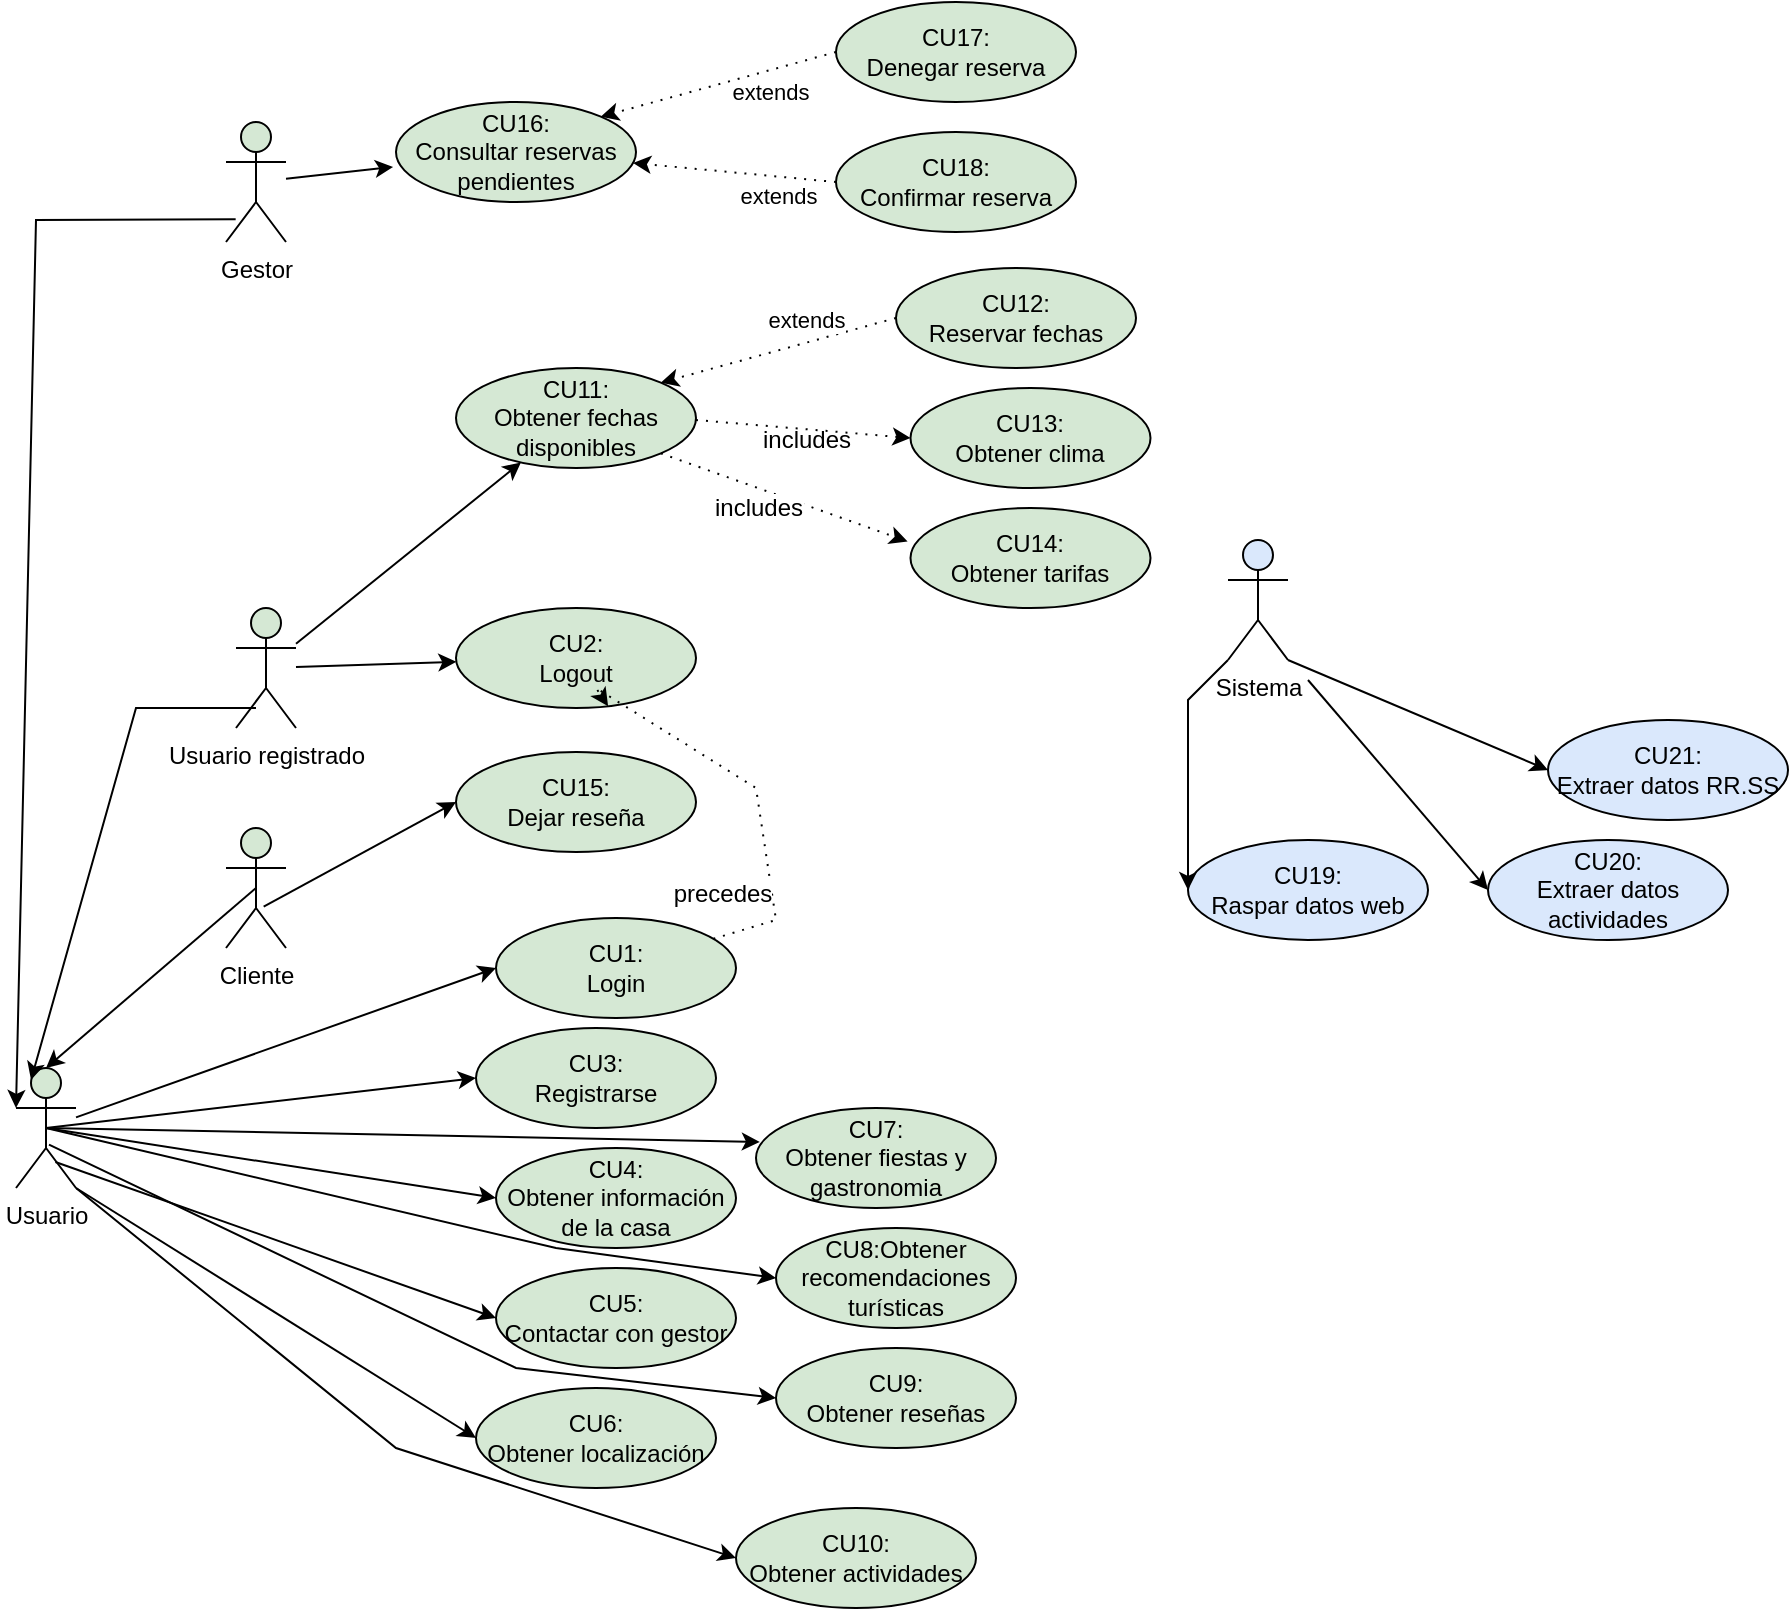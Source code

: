 <mxfile version="24.7.8">
  <diagram id="XOnag8xoFiaOOmy9v_93" name="Page-1">
    <mxGraphModel dx="1397" dy="817" grid="1" gridSize="10" guides="1" tooltips="1" connect="1" arrows="1" fold="1" page="1" pageScale="1" pageWidth="2336" pageHeight="1654" math="0" shadow="0">
      <root>
        <mxCell id="_vKOgibNYJb6RkX7hGH7-0" />
        <mxCell id="_vKOgibNYJb6RkX7hGH7-1" parent="_vKOgibNYJb6RkX7hGH7-0" />
        <mxCell id="_vKOgibNYJb6RkX7hGH7-7" value="Usuario registrado" style="shape=umlActor;verticalLabelPosition=bottom;verticalAlign=top;html=1;fontFamily=Helvetica;fontSize=12;align=center;strokeColor=#000000;strokeWidth=1;fillColor=#d5e8d4;" parent="_vKOgibNYJb6RkX7hGH7-1" vertex="1">
          <mxGeometry x="810" y="730" width="30" height="60" as="geometry" />
        </mxCell>
        <mxCell id="_vKOgibNYJb6RkX7hGH7-8" value="&lt;font color=&quot;#000000&quot;&gt;CU2:&lt;/font&gt;&lt;div&gt;&lt;font color=&quot;#000000&quot;&gt;Logout&lt;/font&gt;&lt;/div&gt;" style="ellipse;whiteSpace=wrap;html=1;rounded=1;strokeWidth=1;fontSize=12;fillColor=#d5e8d4;strokeColor=#000000;" parent="_vKOgibNYJb6RkX7hGH7-1" vertex="1">
          <mxGeometry x="920" y="730" width="120" height="50" as="geometry" />
        </mxCell>
        <mxCell id="_vKOgibNYJb6RkX7hGH7-25" value="&lt;font color=&quot;#000000&quot;&gt;CU12:&lt;/font&gt;&lt;div&gt;&lt;font color=&quot;#000000&quot;&gt;Reservar fechas&lt;/font&gt;&lt;/div&gt;" style="ellipse;whiteSpace=wrap;html=1;rounded=1;strokeWidth=1;fontSize=12;fillColor=#d5e8d4;strokeColor=#000000;" parent="_vKOgibNYJb6RkX7hGH7-1" vertex="1">
          <mxGeometry x="1140" y="560" width="120" height="50" as="geometry" />
        </mxCell>
        <mxCell id="_vKOgibNYJb6RkX7hGH7-36" style="edgeStyle=none;rounded=0;orthogonalLoop=1;jettySize=auto;html=1;exitX=0;exitY=1;exitDx=0;exitDy=-15;exitPerimeter=0;dashed=1;dashPattern=1 4;fontSize=12;fontColor=#000000;strokeColor=#000000;" parent="_vKOgibNYJb6RkX7hGH7-1" edge="1">
          <mxGeometry relative="1" as="geometry">
            <mxPoint x="1436" y="681" as="sourcePoint" />
            <mxPoint x="1436" y="681" as="targetPoint" />
          </mxGeometry>
        </mxCell>
        <mxCell id="_vKOgibNYJb6RkX7hGH7-37" value="&lt;font color=&quot;#000000&quot;&gt;Sistema&lt;/font&gt;&lt;div&gt;&lt;br&gt;&lt;/div&gt;" style="shape=umlActor;verticalLabelPosition=bottom;verticalAlign=top;html=1;outlineConnect=0;rounded=1;strokeWidth=1;fillColor=#dae8fc;strokeColor=#000000;" parent="_vKOgibNYJb6RkX7hGH7-1" vertex="1">
          <mxGeometry x="1306" y="696" width="30" height="60" as="geometry" />
        </mxCell>
        <mxCell id="_vKOgibNYJb6RkX7hGH7-40" value="&lt;span style=&quot;color: rgb(0, 0, 0);&quot;&gt;CU11:&lt;/span&gt;&lt;div&gt;&lt;span style=&quot;color: rgb(0, 0, 0);&quot;&gt;Obtener fechas disponibles&lt;/span&gt;&lt;/div&gt;" style="ellipse;whiteSpace=wrap;html=1;rounded=1;strokeWidth=1;fontSize=12;fillColor=#d5e8d4;strokeColor=#000000;" parent="_vKOgibNYJb6RkX7hGH7-1" vertex="1">
          <mxGeometry x="920" y="610" width="120" height="50" as="geometry" />
        </mxCell>
        <mxCell id="_vKOgibNYJb6RkX7hGH7-115" style="edgeStyle=none;rounded=0;jumpStyle=arc;orthogonalLoop=1;jettySize=auto;html=1;dashed=1;dashPattern=1 4;startArrow=none;startFill=0;endArrow=classic;endFill=1;fontSize=12;fontColor=#000000;strokeColor=#000000;" parent="_vKOgibNYJb6RkX7hGH7-1" source="_vKOgibNYJb6RkX7hGH7-41" target="_vKOgibNYJb6RkX7hGH7-8" edge="1">
          <mxGeometry relative="1" as="geometry">
            <Array as="points">
              <mxPoint x="1080" y="886" />
              <mxPoint x="1070" y="820" />
              <mxPoint x="990" y="770" />
            </Array>
          </mxGeometry>
        </mxCell>
        <mxCell id="_vKOgibNYJb6RkX7hGH7-116" value="&lt;font color=&quot;#000000&quot;&gt;precedes&lt;/font&gt;" style="edgeLabel;html=1;align=center;verticalAlign=middle;resizable=0;points=[];fontSize=12;strokeColor=#000000;" parent="_vKOgibNYJb6RkX7hGH7-115" vertex="1" connectable="0">
          <mxGeometry x="-0.643" y="-1" relative="1" as="geometry">
            <mxPoint x="-28" y="-9" as="offset" />
          </mxGeometry>
        </mxCell>
        <mxCell id="_vKOgibNYJb6RkX7hGH7-41" value="&lt;font color=&quot;#000000&quot;&gt;CU1:&lt;/font&gt;&lt;div&gt;&lt;font color=&quot;#000000&quot;&gt;Login&lt;/font&gt;&lt;/div&gt;" style="ellipse;whiteSpace=wrap;html=1;rounded=1;strokeWidth=1;fontSize=12;fillColor=#d5e8d4;strokeColor=#000000;" parent="_vKOgibNYJb6RkX7hGH7-1" vertex="1">
          <mxGeometry x="940" y="885" width="120" height="50" as="geometry" />
        </mxCell>
        <mxCell id="_vKOgibNYJb6RkX7hGH7-24" style="edgeStyle=none;rounded=0;orthogonalLoop=1;jettySize=auto;html=1;fontSize=12;fontColor=#000000;strokeColor=#000000;" parent="_vKOgibNYJb6RkX7hGH7-1" source="_vKOgibNYJb6RkX7hGH7-7" target="_vKOgibNYJb6RkX7hGH7-8" edge="1">
          <mxGeometry relative="1" as="geometry" />
        </mxCell>
        <mxCell id="_vKOgibNYJb6RkX7hGH7-47" style="edgeStyle=none;rounded=0;orthogonalLoop=1;jettySize=auto;html=1;fontSize=12;fontColor=#000000;strokeColor=#000000;" parent="_vKOgibNYJb6RkX7hGH7-1" source="_vKOgibNYJb6RkX7hGH7-7" target="_vKOgibNYJb6RkX7hGH7-40" edge="1">
          <mxGeometry relative="1" as="geometry" />
        </mxCell>
        <mxCell id="TgJ1OVLbd7r7_8nmqH_q-0" value="&lt;font color=&quot;#000000&quot;&gt;Cliente&lt;/font&gt;" style="shape=umlActor;verticalLabelPosition=bottom;verticalAlign=top;html=1;fontFamily=Helvetica;fontSize=12;align=center;strokeColor=#000000;strokeWidth=1;fillColor=#d5e8d4;" parent="_vKOgibNYJb6RkX7hGH7-1" vertex="1">
          <mxGeometry x="805" y="840" width="30" height="60" as="geometry" />
        </mxCell>
        <mxCell id="TgJ1OVLbd7r7_8nmqH_q-3" value="&lt;font color=&quot;#000000&quot;&gt;Usuario&lt;/font&gt;" style="shape=umlActor;verticalLabelPosition=bottom;verticalAlign=top;html=1;fontFamily=Helvetica;fontSize=12;align=center;strokeColor=#000000;strokeWidth=1;fillColor=#d5e8d4;" parent="_vKOgibNYJb6RkX7hGH7-1" vertex="1">
          <mxGeometry x="700" y="960" width="30" height="60" as="geometry" />
        </mxCell>
        <mxCell id="TgJ1OVLbd7r7_8nmqH_q-4" value="&lt;font color=&quot;#000000&quot;&gt;Gestor&lt;/font&gt;" style="shape=umlActor;verticalLabelPosition=bottom;verticalAlign=top;html=1;fontFamily=Helvetica;fontSize=12;align=center;strokeColor=#000000;strokeWidth=1;fillColor=#d5e8d4;" parent="_vKOgibNYJb6RkX7hGH7-1" vertex="1">
          <mxGeometry x="805" y="487" width="30" height="60" as="geometry" />
        </mxCell>
        <mxCell id="TgJ1OVLbd7r7_8nmqH_q-8" value="&lt;font color=&quot;#000000&quot;&gt;CU13:&lt;/font&gt;&lt;div&gt;&lt;font color=&quot;#000000&quot;&gt;Obtener clima&lt;/font&gt;&lt;/div&gt;" style="ellipse;whiteSpace=wrap;html=1;rounded=1;strokeWidth=1;fontSize=12;fillColor=#d5e8d4;strokeColor=#000000;" parent="_vKOgibNYJb6RkX7hGH7-1" vertex="1">
          <mxGeometry x="1147.25" y="620" width="120" height="50" as="geometry" />
        </mxCell>
        <mxCell id="TgJ1OVLbd7r7_8nmqH_q-10" style="edgeStyle=none;rounded=0;jumpStyle=arc;orthogonalLoop=1;jettySize=auto;html=1;dashed=1;dashPattern=1 4;fontSize=12;fontColor=#000000;strokeColor=#000000;exitX=1;exitY=1;exitDx=0;exitDy=0;entryX=-0.012;entryY=0.335;entryDx=0;entryDy=0;entryPerimeter=0;" parent="_vKOgibNYJb6RkX7hGH7-1" source="_vKOgibNYJb6RkX7hGH7-40" target="TgJ1OVLbd7r7_8nmqH_q-47" edge="1">
          <mxGeometry relative="1" as="geometry">
            <mxPoint x="1299.909" y="818.182" as="sourcePoint" />
            <mxPoint x="1391.909" y="800.182" as="targetPoint" />
          </mxGeometry>
        </mxCell>
        <mxCell id="TgJ1OVLbd7r7_8nmqH_q-11" value="&lt;font color=&quot;#000000&quot;&gt;includes&lt;/font&gt;" style="edgeLabel;html=1;align=center;verticalAlign=middle;resizable=0;points=[];fontSize=12;strokeColor=#000000;" parent="TgJ1OVLbd7r7_8nmqH_q-10" vertex="1" connectable="0">
          <mxGeometry x="-0.465" y="2" relative="1" as="geometry">
            <mxPoint x="15" y="17" as="offset" />
          </mxGeometry>
        </mxCell>
        <mxCell id="TgJ1OVLbd7r7_8nmqH_q-16" style="rounded=0;jumpStyle=arc;orthogonalLoop=1;jettySize=auto;html=1;fontSize=12;fontColor=#000000;dashed=1;dashPattern=1 4;strokeColor=#000000;entryX=1;entryY=0;entryDx=0;entryDy=0;exitX=0;exitY=0.5;exitDx=0;exitDy=0;" parent="_vKOgibNYJb6RkX7hGH7-1" source="_vKOgibNYJb6RkX7hGH7-25" target="_vKOgibNYJb6RkX7hGH7-40" edge="1">
          <mxGeometry relative="1" as="geometry">
            <mxPoint x="1395.574" y="829.322" as="sourcePoint" />
            <mxPoint x="1299.574" y="790.322" as="targetPoint" />
          </mxGeometry>
        </mxCell>
        <mxCell id="TgJ1OVLbd7r7_8nmqH_q-17" value="&lt;font color=&quot;#000000&quot;&gt;extends&lt;/font&gt;" style="edgeLabel;html=1;align=center;verticalAlign=middle;resizable=0;points=[];strokeColor=#000000;" parent="TgJ1OVLbd7r7_8nmqH_q-16" vertex="1" connectable="0">
          <mxGeometry x="-0.424" relative="1" as="geometry">
            <mxPoint x="-12" y="-9" as="offset" />
          </mxGeometry>
        </mxCell>
        <mxCell id="TgJ1OVLbd7r7_8nmqH_q-19" value="&lt;font color=&quot;#000000&quot;&gt;CU4:&lt;/font&gt;&lt;div&gt;&lt;font color=&quot;#000000&quot;&gt;Obtener información de la casa&lt;/font&gt;&lt;/div&gt;" style="ellipse;whiteSpace=wrap;html=1;rounded=1;strokeWidth=1;fontSize=12;fillColor=#d5e8d4;strokeColor=#000000;" parent="_vKOgibNYJb6RkX7hGH7-1" vertex="1">
          <mxGeometry x="940" y="1000" width="120" height="50" as="geometry" />
        </mxCell>
        <mxCell id="TgJ1OVLbd7r7_8nmqH_q-20" style="edgeStyle=none;rounded=0;orthogonalLoop=1;jettySize=auto;html=1;fontSize=12;fontColor=#000000;strokeColor=#000000;entryX=0;entryY=0.5;entryDx=0;entryDy=0;" parent="_vKOgibNYJb6RkX7hGH7-1" source="TgJ1OVLbd7r7_8nmqH_q-3" target="_vKOgibNYJb6RkX7hGH7-41" edge="1">
          <mxGeometry relative="1" as="geometry">
            <mxPoint x="850" y="768" as="sourcePoint" />
            <mxPoint x="934" y="754" as="targetPoint" />
          </mxGeometry>
        </mxCell>
        <mxCell id="TgJ1OVLbd7r7_8nmqH_q-21" style="edgeStyle=none;rounded=0;orthogonalLoop=1;jettySize=auto;html=1;fontSize=12;fontColor=#000000;strokeColor=#000000;entryX=0;entryY=0.5;entryDx=0;entryDy=0;exitX=0.5;exitY=0.5;exitDx=0;exitDy=0;exitPerimeter=0;" parent="_vKOgibNYJb6RkX7hGH7-1" source="TgJ1OVLbd7r7_8nmqH_q-3" target="TgJ1OVLbd7r7_8nmqH_q-19" edge="1">
          <mxGeometry relative="1" as="geometry">
            <mxPoint x="850" y="981" as="sourcePoint" />
            <mxPoint x="950" y="920" as="targetPoint" />
          </mxGeometry>
        </mxCell>
        <mxCell id="TgJ1OVLbd7r7_8nmqH_q-22" value="&lt;font color=&quot;#000000&quot;&gt;CU18:&lt;/font&gt;&lt;div&gt;&lt;font color=&quot;#000000&quot;&gt;Confirmar reserva&lt;/font&gt;&lt;/div&gt;" style="ellipse;whiteSpace=wrap;html=1;rounded=1;strokeWidth=1;fontSize=12;fillColor=#d5e8d4;strokeColor=#000000;" parent="_vKOgibNYJb6RkX7hGH7-1" vertex="1">
          <mxGeometry x="1110" y="492" width="120" height="50" as="geometry" />
        </mxCell>
        <mxCell id="TgJ1OVLbd7r7_8nmqH_q-23" value="&lt;font color=&quot;#000000&quot;&gt;CU17:&lt;/font&gt;&lt;div&gt;&lt;font color=&quot;#000000&quot;&gt;Denegar reserva&lt;/font&gt;&lt;/div&gt;" style="ellipse;whiteSpace=wrap;html=1;rounded=1;strokeWidth=1;fontSize=12;fillColor=#d5e8d4;strokeColor=#000000;" parent="_vKOgibNYJb6RkX7hGH7-1" vertex="1">
          <mxGeometry x="1110" y="427" width="120" height="50" as="geometry" />
        </mxCell>
        <mxCell id="TgJ1OVLbd7r7_8nmqH_q-24" value="&lt;font color=&quot;#000000&quot;&gt;CU16:&lt;/font&gt;&lt;div&gt;&lt;font color=&quot;#000000&quot;&gt;Consultar reservas pendientes&lt;/font&gt;&lt;/div&gt;" style="ellipse;whiteSpace=wrap;html=1;rounded=1;strokeWidth=1;fontSize=12;fillColor=#d5e8d4;strokeColor=#000000;" parent="_vKOgibNYJb6RkX7hGH7-1" vertex="1">
          <mxGeometry x="890" y="477" width="120" height="50" as="geometry" />
        </mxCell>
        <mxCell id="TgJ1OVLbd7r7_8nmqH_q-25" style="rounded=0;jumpStyle=arc;orthogonalLoop=1;jettySize=auto;html=1;fontSize=12;fontColor=#000000;dashed=1;dashPattern=1 4;strokeColor=#000000;exitX=0;exitY=0.5;exitDx=0;exitDy=0;" parent="_vKOgibNYJb6RkX7hGH7-1" source="TgJ1OVLbd7r7_8nmqH_q-22" target="TgJ1OVLbd7r7_8nmqH_q-24" edge="1">
          <mxGeometry relative="1" as="geometry">
            <mxPoint x="1088" y="437" as="sourcePoint" />
            <mxPoint x="990" y="459" as="targetPoint" />
          </mxGeometry>
        </mxCell>
        <mxCell id="TgJ1OVLbd7r7_8nmqH_q-26" value="&lt;font color=&quot;#000000&quot;&gt;extends&lt;/font&gt;" style="edgeLabel;html=1;align=center;verticalAlign=middle;resizable=0;points=[];strokeColor=#000000;" parent="TgJ1OVLbd7r7_8nmqH_q-25" vertex="1" connectable="0">
          <mxGeometry x="-0.424" relative="1" as="geometry">
            <mxPoint y="10" as="offset" />
          </mxGeometry>
        </mxCell>
        <mxCell id="TgJ1OVLbd7r7_8nmqH_q-27" style="rounded=0;jumpStyle=arc;orthogonalLoop=1;jettySize=auto;html=1;fontSize=12;fontColor=#000000;dashed=1;dashPattern=1 4;strokeColor=#000000;exitX=0;exitY=0.5;exitDx=0;exitDy=0;entryX=1;entryY=0;entryDx=0;entryDy=0;" parent="_vKOgibNYJb6RkX7hGH7-1" source="TgJ1OVLbd7r7_8nmqH_q-23" target="TgJ1OVLbd7r7_8nmqH_q-24" edge="1">
          <mxGeometry relative="1" as="geometry">
            <mxPoint x="1118" y="482" as="sourcePoint" />
            <mxPoint x="1015" y="502" as="targetPoint" />
          </mxGeometry>
        </mxCell>
        <mxCell id="TgJ1OVLbd7r7_8nmqH_q-28" value="&lt;font color=&quot;#000000&quot;&gt;extends&lt;/font&gt;" style="edgeLabel;html=1;align=center;verticalAlign=middle;resizable=0;points=[];strokeColor=#000000;" parent="TgJ1OVLbd7r7_8nmqH_q-27" vertex="1" connectable="0">
          <mxGeometry x="-0.424" relative="1" as="geometry">
            <mxPoint y="10" as="offset" />
          </mxGeometry>
        </mxCell>
        <mxCell id="TgJ1OVLbd7r7_8nmqH_q-29" style="edgeStyle=none;rounded=0;orthogonalLoop=1;jettySize=auto;html=1;fontSize=12;fontColor=#000000;strokeColor=#000000;entryX=-0.012;entryY=0.649;entryDx=0;entryDy=0;entryPerimeter=0;" parent="_vKOgibNYJb6RkX7hGH7-1" source="TgJ1OVLbd7r7_8nmqH_q-4" target="TgJ1OVLbd7r7_8nmqH_q-24" edge="1">
          <mxGeometry relative="1" as="geometry">
            <mxPoint x="840" y="598" as="sourcePoint" />
            <mxPoint x="952" y="507" as="targetPoint" />
          </mxGeometry>
        </mxCell>
        <mxCell id="TgJ1OVLbd7r7_8nmqH_q-32" value="&lt;font color=&quot;#000000&quot;&gt;CU3:&lt;/font&gt;&lt;div&gt;&lt;font color=&quot;#000000&quot;&gt;Registrarse&lt;/font&gt;&lt;/div&gt;" style="ellipse;whiteSpace=wrap;html=1;rounded=1;strokeWidth=1;fontSize=12;fillColor=#d5e8d4;strokeColor=#000000;" parent="_vKOgibNYJb6RkX7hGH7-1" vertex="1">
          <mxGeometry x="930" y="940" width="120" height="50" as="geometry" />
        </mxCell>
        <mxCell id="TgJ1OVLbd7r7_8nmqH_q-34" style="edgeStyle=none;rounded=0;orthogonalLoop=1;jettySize=auto;html=1;fontSize=12;fontColor=#000000;strokeColor=#000000;entryX=0;entryY=0.5;entryDx=0;entryDy=0;exitX=0.5;exitY=0.5;exitDx=0;exitDy=0;exitPerimeter=0;" parent="_vKOgibNYJb6RkX7hGH7-1" source="TgJ1OVLbd7r7_8nmqH_q-3" target="TgJ1OVLbd7r7_8nmqH_q-32" edge="1">
          <mxGeometry relative="1" as="geometry">
            <mxPoint x="830" y="981" as="sourcePoint" />
            <mxPoint x="950" y="920" as="targetPoint" />
          </mxGeometry>
        </mxCell>
        <mxCell id="TgJ1OVLbd7r7_8nmqH_q-41" value="&lt;font color=&quot;#000000&quot;&gt;CU5:&lt;/font&gt;&lt;div&gt;&lt;font color=&quot;#000000&quot;&gt;Contactar con gestor&lt;/font&gt;&lt;/div&gt;" style="ellipse;whiteSpace=wrap;html=1;rounded=1;strokeWidth=1;fontSize=12;fillColor=#d5e8d4;strokeColor=#000000;" parent="_vKOgibNYJb6RkX7hGH7-1" vertex="1">
          <mxGeometry x="940" y="1060" width="120" height="50" as="geometry" />
        </mxCell>
        <mxCell id="TgJ1OVLbd7r7_8nmqH_q-42" style="edgeStyle=none;rounded=0;orthogonalLoop=1;jettySize=auto;html=1;fontSize=12;fontColor=#000000;strokeColor=#000000;entryX=0;entryY=0.5;entryDx=0;entryDy=0;exitX=0.657;exitY=0.783;exitDx=0;exitDy=0;exitPerimeter=0;" parent="_vKOgibNYJb6RkX7hGH7-1" source="TgJ1OVLbd7r7_8nmqH_q-3" target="TgJ1OVLbd7r7_8nmqH_q-41" edge="1">
          <mxGeometry relative="1" as="geometry">
            <mxPoint x="835" y="990" as="sourcePoint" />
            <mxPoint x="950" y="1035" as="targetPoint" />
          </mxGeometry>
        </mxCell>
        <mxCell id="TgJ1OVLbd7r7_8nmqH_q-43" value="&lt;font color=&quot;#000000&quot;&gt;CU15:&lt;/font&gt;&lt;div&gt;&lt;font color=&quot;#000000&quot;&gt;Dejar reseña&lt;/font&gt;&lt;/div&gt;" style="ellipse;whiteSpace=wrap;html=1;rounded=1;strokeWidth=1;fontSize=12;fillColor=#d5e8d4;strokeColor=#000000;" parent="_vKOgibNYJb6RkX7hGH7-1" vertex="1">
          <mxGeometry x="920" y="802" width="120" height="50" as="geometry" />
        </mxCell>
        <mxCell id="TgJ1OVLbd7r7_8nmqH_q-44" style="edgeStyle=none;rounded=0;orthogonalLoop=1;jettySize=auto;html=1;fontSize=12;fontColor=#000000;strokeColor=#000000;entryX=0;entryY=0.5;entryDx=0;entryDy=0;exitX=0.628;exitY=0.655;exitDx=0;exitDy=0;exitPerimeter=0;" parent="_vKOgibNYJb6RkX7hGH7-1" source="TgJ1OVLbd7r7_8nmqH_q-0" target="TgJ1OVLbd7r7_8nmqH_q-43" edge="1">
          <mxGeometry relative="1" as="geometry">
            <mxPoint x="840" y="890" as="sourcePoint" />
            <mxPoint x="940" y="829" as="targetPoint" />
          </mxGeometry>
        </mxCell>
        <mxCell id="TgJ1OVLbd7r7_8nmqH_q-46" value="&lt;font color=&quot;#000000&quot;&gt;includes&lt;/font&gt;" style="edgeLabel;html=1;align=center;verticalAlign=middle;resizable=0;points=[];fontSize=12;strokeColor=#000000;" parent="_vKOgibNYJb6RkX7hGH7-1" vertex="1" connectable="0">
          <mxGeometry x="1094.27" y="645.701" as="geometry" />
        </mxCell>
        <mxCell id="TgJ1OVLbd7r7_8nmqH_q-47" value="&lt;font color=&quot;#000000&quot;&gt;CU14:&lt;/font&gt;&lt;div&gt;&lt;font color=&quot;#000000&quot;&gt;Obtener tarifas&lt;/font&gt;&lt;/div&gt;" style="ellipse;whiteSpace=wrap;html=1;rounded=1;strokeWidth=1;fontSize=12;fillColor=#d5e8d4;strokeColor=#000000;" parent="_vKOgibNYJb6RkX7hGH7-1" vertex="1">
          <mxGeometry x="1147.25" y="680" width="120" height="50" as="geometry" />
        </mxCell>
        <mxCell id="TgJ1OVLbd7r7_8nmqH_q-48" style="edgeStyle=none;rounded=0;jumpStyle=arc;orthogonalLoop=1;jettySize=auto;html=1;dashed=1;dashPattern=1 4;fontSize=12;fontColor=#000000;strokeColor=#000000;entryX=0;entryY=0.5;entryDx=0;entryDy=0;" parent="_vKOgibNYJb6RkX7hGH7-1" target="TgJ1OVLbd7r7_8nmqH_q-8" edge="1">
          <mxGeometry relative="1" as="geometry">
            <mxPoint x="1040" y="636" as="sourcePoint" />
            <mxPoint x="1157" y="690" as="targetPoint" />
          </mxGeometry>
        </mxCell>
        <mxCell id="TgJ1OVLbd7r7_8nmqH_q-50" value="&lt;font color=&quot;#000000&quot;&gt;CU6:&lt;/font&gt;&lt;div&gt;&lt;font color=&quot;#000000&quot;&gt;Obtener localización&lt;/font&gt;&lt;/div&gt;" style="ellipse;whiteSpace=wrap;html=1;rounded=1;strokeWidth=1;fontSize=12;fillColor=#d5e8d4;strokeColor=#000000;" parent="_vKOgibNYJb6RkX7hGH7-1" vertex="1">
          <mxGeometry x="930" y="1120" width="120" height="50" as="geometry" />
        </mxCell>
        <mxCell id="TgJ1OVLbd7r7_8nmqH_q-51" style="edgeStyle=none;rounded=0;orthogonalLoop=1;jettySize=auto;html=1;fontSize=12;fontColor=#000000;strokeColor=#000000;entryX=0;entryY=0.5;entryDx=0;entryDy=0;exitX=1;exitY=1;exitDx=0;exitDy=0;exitPerimeter=0;" parent="_vKOgibNYJb6RkX7hGH7-1" source="TgJ1OVLbd7r7_8nmqH_q-3" target="TgJ1OVLbd7r7_8nmqH_q-50" edge="1">
          <mxGeometry relative="1" as="geometry">
            <mxPoint x="835" y="1028.5" as="sourcePoint" />
            <mxPoint x="955" y="1066.5" as="targetPoint" />
          </mxGeometry>
        </mxCell>
        <mxCell id="TgJ1OVLbd7r7_8nmqH_q-52" value="&lt;font color=&quot;#000000&quot;&gt;CU7:&lt;/font&gt;&lt;div&gt;&lt;font color=&quot;#000000&quot;&gt;Obtener fiestas y gastronomia&lt;/font&gt;&lt;/div&gt;" style="ellipse;whiteSpace=wrap;html=1;rounded=1;strokeWidth=1;fontSize=12;fillColor=#d5e8d4;strokeColor=#000000;" parent="_vKOgibNYJb6RkX7hGH7-1" vertex="1">
          <mxGeometry x="1070" y="980" width="120" height="50" as="geometry" />
        </mxCell>
        <mxCell id="TgJ1OVLbd7r7_8nmqH_q-53" style="edgeStyle=none;rounded=0;orthogonalLoop=1;jettySize=auto;html=1;fontSize=12;fontColor=#000000;strokeColor=#000000;entryX=0.016;entryY=0.339;entryDx=0;entryDy=0;entryPerimeter=0;exitX=0.5;exitY=0.5;exitDx=0;exitDy=0;exitPerimeter=0;" parent="_vKOgibNYJb6RkX7hGH7-1" source="TgJ1OVLbd7r7_8nmqH_q-3" target="TgJ1OVLbd7r7_8nmqH_q-52" edge="1">
          <mxGeometry relative="1" as="geometry">
            <mxPoint x="830" y="980" as="sourcePoint" />
            <mxPoint x="950" y="1035" as="targetPoint" />
          </mxGeometry>
        </mxCell>
        <mxCell id="TgJ1OVLbd7r7_8nmqH_q-54" style="edgeStyle=none;rounded=0;orthogonalLoop=1;jettySize=auto;html=1;fontSize=12;fontColor=#000000;strokeColor=#000000;entryX=0;entryY=0.5;entryDx=0;entryDy=0;exitX=0.5;exitY=0.5;exitDx=0;exitDy=0;exitPerimeter=0;" parent="_vKOgibNYJb6RkX7hGH7-1" source="TgJ1OVLbd7r7_8nmqH_q-3" target="TgJ1OVLbd7r7_8nmqH_q-55" edge="1">
          <mxGeometry relative="1" as="geometry">
            <mxPoint x="860" y="1020" as="sourcePoint" />
            <mxPoint x="1074.99" y="1074.98" as="targetPoint" />
            <Array as="points">
              <mxPoint x="970" y="1050" />
            </Array>
          </mxGeometry>
        </mxCell>
        <mxCell id="TgJ1OVLbd7r7_8nmqH_q-55" value="&lt;font color=&quot;#000000&quot;&gt;CU8:Obtener recomendaciones turísticas&lt;/font&gt;" style="ellipse;whiteSpace=wrap;html=1;rounded=1;strokeWidth=1;fontSize=12;fillColor=#d5e8d4;strokeColor=#000000;" parent="_vKOgibNYJb6RkX7hGH7-1" vertex="1">
          <mxGeometry x="1080" y="1040" width="120" height="50" as="geometry" />
        </mxCell>
        <mxCell id="TgJ1OVLbd7r7_8nmqH_q-56" value="&lt;font color=&quot;#000000&quot;&gt;CU19:&lt;/font&gt;&lt;div&gt;&lt;font color=&quot;#000000&quot;&gt;Raspar datos web&lt;/font&gt;&lt;/div&gt;" style="ellipse;whiteSpace=wrap;html=1;rounded=1;strokeWidth=1;fontSize=12;fillColor=#dae8fc;strokeColor=#000000;" parent="_vKOgibNYJb6RkX7hGH7-1" vertex="1">
          <mxGeometry x="1286" y="846" width="120" height="50" as="geometry" />
        </mxCell>
        <mxCell id="TgJ1OVLbd7r7_8nmqH_q-57" value="&lt;font color=&quot;#000000&quot;&gt;CU21:&lt;/font&gt;&lt;div&gt;&lt;font color=&quot;#000000&quot;&gt;Extraer datos RR.SS&lt;/font&gt;&lt;/div&gt;" style="ellipse;whiteSpace=wrap;html=1;rounded=1;strokeWidth=1;fontSize=12;fillColor=#dae8fc;strokeColor=#000000;" parent="_vKOgibNYJb6RkX7hGH7-1" vertex="1">
          <mxGeometry x="1466" y="786" width="120" height="50" as="geometry" />
        </mxCell>
        <mxCell id="TgJ1OVLbd7r7_8nmqH_q-58" style="edgeStyle=none;rounded=0;jumpStyle=arc;orthogonalLoop=1;jettySize=auto;html=1;fontSize=12;fontColor=#000000;strokeColor=#000000;entryX=0;entryY=0.5;entryDx=0;entryDy=0;exitX=0;exitY=1;exitDx=0;exitDy=0;exitPerimeter=0;" parent="_vKOgibNYJb6RkX7hGH7-1" source="_vKOgibNYJb6RkX7hGH7-37" target="TgJ1OVLbd7r7_8nmqH_q-56" edge="1">
          <mxGeometry relative="1" as="geometry">
            <mxPoint x="1481" y="1027" as="sourcePoint" />
            <mxPoint x="1375" y="995" as="targetPoint" />
            <Array as="points">
              <mxPoint x="1286" y="776" />
            </Array>
          </mxGeometry>
        </mxCell>
        <mxCell id="TgJ1OVLbd7r7_8nmqH_q-59" style="edgeStyle=none;rounded=0;jumpStyle=arc;orthogonalLoop=1;jettySize=auto;html=1;fontSize=12;fontColor=#000000;strokeColor=#000000;entryX=0;entryY=0.5;entryDx=0;entryDy=0;" parent="_vKOgibNYJb6RkX7hGH7-1" target="TgJ1OVLbd7r7_8nmqH_q-57" edge="1">
          <mxGeometry relative="1" as="geometry">
            <mxPoint x="1336" y="756" as="sourcePoint" />
            <mxPoint x="1386" y="1051" as="targetPoint" />
          </mxGeometry>
        </mxCell>
        <mxCell id="TgJ1OVLbd7r7_8nmqH_q-64" value="&lt;font color=&quot;#000000&quot;&gt;CU9:&lt;/font&gt;&lt;div&gt;&lt;font color=&quot;#000000&quot;&gt;Obtener reseñas&lt;/font&gt;&lt;/div&gt;" style="ellipse;whiteSpace=wrap;html=1;rounded=1;strokeWidth=1;fontSize=12;fillColor=#d5e8d4;strokeColor=#000000;" parent="_vKOgibNYJb6RkX7hGH7-1" vertex="1">
          <mxGeometry x="1080" y="1100" width="120" height="50" as="geometry" />
        </mxCell>
        <mxCell id="TgJ1OVLbd7r7_8nmqH_q-65" style="edgeStyle=none;rounded=0;orthogonalLoop=1;jettySize=auto;html=1;fontSize=12;fontColor=#000000;strokeColor=#000000;entryX=0;entryY=0.5;entryDx=0;entryDy=0;exitX=0.55;exitY=0.639;exitDx=0;exitDy=0;exitPerimeter=0;" parent="_vKOgibNYJb6RkX7hGH7-1" source="TgJ1OVLbd7r7_8nmqH_q-3" target="TgJ1OVLbd7r7_8nmqH_q-64" edge="1">
          <mxGeometry relative="1" as="geometry">
            <mxPoint x="850" y="1020" as="sourcePoint" />
            <mxPoint x="940" y="1155" as="targetPoint" />
            <Array as="points">
              <mxPoint x="950" y="1110" />
            </Array>
          </mxGeometry>
        </mxCell>
        <mxCell id="TgJ1OVLbd7r7_8nmqH_q-66" value="&lt;font color=&quot;#000000&quot;&gt;CU10:&lt;/font&gt;&lt;div&gt;&lt;font color=&quot;#000000&quot;&gt;Obtener actividades&lt;/font&gt;&lt;/div&gt;" style="ellipse;whiteSpace=wrap;html=1;rounded=1;strokeWidth=1;fontSize=12;fillColor=#d5e8d4;strokeColor=#000000;" parent="_vKOgibNYJb6RkX7hGH7-1" vertex="1">
          <mxGeometry x="1060" y="1180" width="120" height="50" as="geometry" />
        </mxCell>
        <mxCell id="TgJ1OVLbd7r7_8nmqH_q-67" style="edgeStyle=none;rounded=0;orthogonalLoop=1;jettySize=auto;html=1;fontSize=12;fontColor=#000000;strokeColor=#000000;entryX=0;entryY=0.5;entryDx=0;entryDy=0;" parent="_vKOgibNYJb6RkX7hGH7-1" target="TgJ1OVLbd7r7_8nmqH_q-66" edge="1">
          <mxGeometry relative="1" as="geometry">
            <mxPoint x="730" y="1020" as="sourcePoint" />
            <mxPoint x="940" y="1155" as="targetPoint" />
            <Array as="points">
              <mxPoint x="890" y="1150" />
            </Array>
          </mxGeometry>
        </mxCell>
        <mxCell id="TgJ1OVLbd7r7_8nmqH_q-72" style="edgeStyle=none;rounded=0;orthogonalLoop=1;jettySize=auto;html=1;fontSize=12;fontColor=#000000;strokeColor=#000000;entryX=0.5;entryY=0;entryDx=0;entryDy=0;entryPerimeter=0;exitX=0.5;exitY=0.5;exitDx=0;exitDy=0;exitPerimeter=0;" parent="_vKOgibNYJb6RkX7hGH7-1" source="TgJ1OVLbd7r7_8nmqH_q-0" target="TgJ1OVLbd7r7_8nmqH_q-3" edge="1">
          <mxGeometry relative="1" as="geometry">
            <mxPoint x="750" y="1008" as="sourcePoint" />
            <mxPoint x="950" y="920" as="targetPoint" />
          </mxGeometry>
        </mxCell>
        <mxCell id="TgJ1OVLbd7r7_8nmqH_q-73" style="edgeStyle=none;rounded=0;orthogonalLoop=1;jettySize=auto;html=1;fontSize=12;fontColor=#000000;strokeColor=#000000;entryX=0.25;entryY=0.1;entryDx=0;entryDy=0;entryPerimeter=0;exitX=0.333;exitY=0.833;exitDx=0;exitDy=0;exitPerimeter=0;" parent="_vKOgibNYJb6RkX7hGH7-1" source="_vKOgibNYJb6RkX7hGH7-7" target="TgJ1OVLbd7r7_8nmqH_q-3" edge="1">
          <mxGeometry relative="1" as="geometry">
            <mxPoint x="830" y="880" as="sourcePoint" />
            <mxPoint x="735" y="985" as="targetPoint" />
            <Array as="points">
              <mxPoint x="760" y="780" />
            </Array>
          </mxGeometry>
        </mxCell>
        <mxCell id="TgJ1OVLbd7r7_8nmqH_q-75" style="edgeStyle=none;rounded=0;orthogonalLoop=1;jettySize=auto;html=1;fontSize=12;fontColor=#000000;strokeColor=#000000;entryX=0;entryY=0.333;entryDx=0;entryDy=0;entryPerimeter=0;exitX=0.161;exitY=0.811;exitDx=0;exitDy=0;exitPerimeter=0;" parent="_vKOgibNYJb6RkX7hGH7-1" source="TgJ1OVLbd7r7_8nmqH_q-4" target="TgJ1OVLbd7r7_8nmqH_q-3" edge="1">
          <mxGeometry relative="1" as="geometry">
            <mxPoint x="830" y="790" as="sourcePoint" />
            <mxPoint x="728" y="991" as="targetPoint" />
            <Array as="points">
              <mxPoint x="710" y="536" />
            </Array>
          </mxGeometry>
        </mxCell>
        <mxCell id="2RdNbCRzU_1im8QVYxyr-3" style="edgeStyle=none;rounded=0;jumpStyle=arc;orthogonalLoop=1;jettySize=auto;html=1;fontSize=12;fontColor=#000000;strokeColor=#000000;entryX=0;entryY=0.5;entryDx=0;entryDy=0;" parent="_vKOgibNYJb6RkX7hGH7-1" target="2RdNbCRzU_1im8QVYxyr-4" edge="1">
          <mxGeometry relative="1" as="geometry">
            <mxPoint x="1346" y="766" as="sourcePoint" />
            <mxPoint x="1476" y="876" as="targetPoint" />
          </mxGeometry>
        </mxCell>
        <mxCell id="2RdNbCRzU_1im8QVYxyr-4" value="&lt;font color=&quot;#000000&quot;&gt;CU20:&lt;/font&gt;&lt;div&gt;&lt;font color=&quot;#000000&quot;&gt;Extraer datos actividades&lt;/font&gt;&lt;/div&gt;" style="ellipse;whiteSpace=wrap;html=1;rounded=1;strokeWidth=1;fontSize=12;fillColor=#dae8fc;strokeColor=#000000;" parent="_vKOgibNYJb6RkX7hGH7-1" vertex="1">
          <mxGeometry x="1436" y="846" width="120" height="50" as="geometry" />
        </mxCell>
      </root>
    </mxGraphModel>
  </diagram>
</mxfile>

